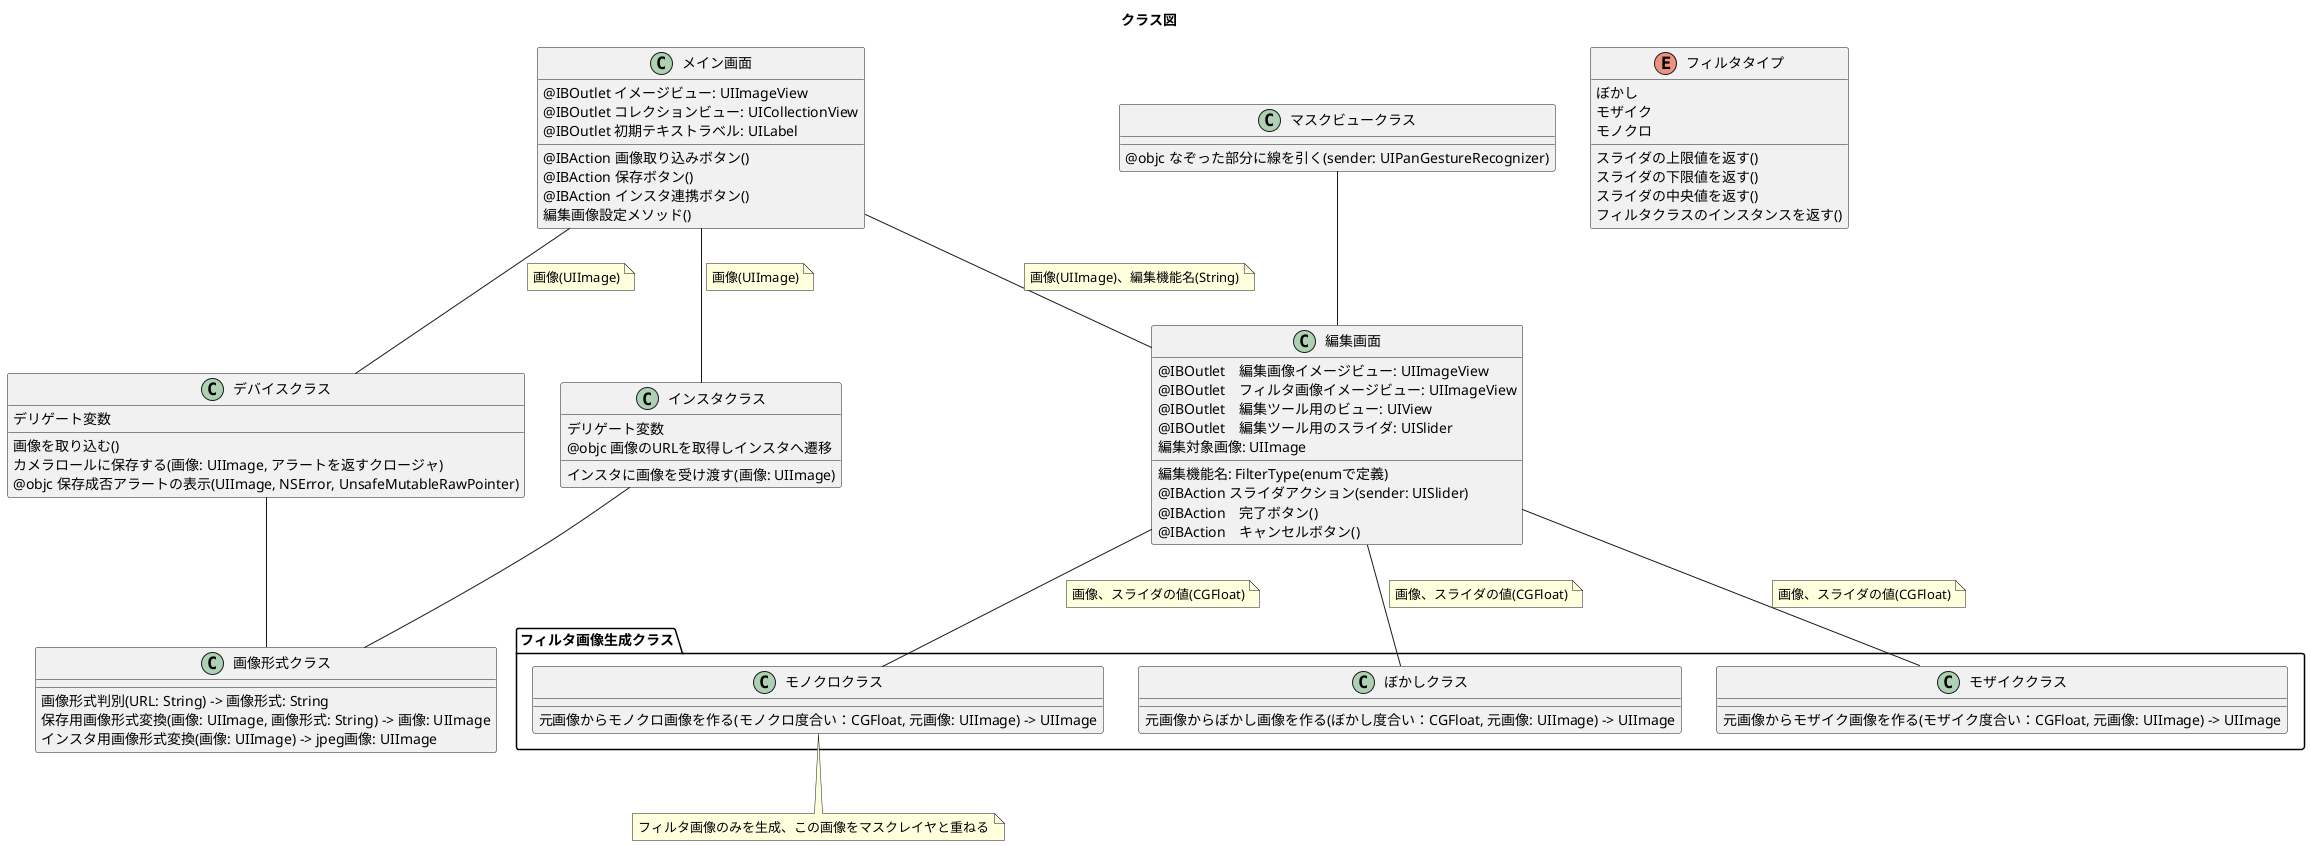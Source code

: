@startuml
title "クラス図"

class  メイン画面{
  @IBOutlet イメージビュー: UIImageView
  @IBOutlet コレクションビュー: UICollectionView
  @IBOutlet 初期テキストラベル: UILabel
  @IBAction 画像取り込みボタン()
  @IBAction 保存ボタン()
  @IBAction インスタ連携ボタン()
  編集画像設定メソッド()
}

class  編集画面{
  @IBOutlet　編集画像イメージビュー: UIImageView
  @IBOutlet　フィルタ画像イメージビュー: UIImageView
  @IBOutlet　編集ツール用のビュー: UIView
  @IBOutlet　編集ツール用のスライダ: UISlider
  編集対象画像: UIImage
  編集機能名: FilterType(enumで定義)
  @IBAction スライダアクション(sender: UISlider)
  @IBAction　完了ボタン()
  @IBAction　キャンセルボタン()
}

class マスクビュークラス{
  @objc なぞった部分に線を引く(sender: UIPanGestureRecognizer)
}

class デバイスクラス{
  デリゲート変数
  画像を取り込む()
  カメラロールに保存する(画像: UIImage, アラートを返すクロージャ)
  @objc 保存成否アラートの表示(UIImage, NSError, UnsafeMutableRawPointer)
}

class インスタクラス{
  デリゲート変数
  インスタに画像を受け渡す(画像: UIImage)
  @objc 画像のURLを取得しインスタへ遷移
}

class 画像形式クラス{
  画像形式判別(URL: String) -> 画像形式: String
  保存用画像形式変換(画像: UIImage, 画像形式: String) -> 画像: UIImage
  インスタ用画像形式変換(画像: UIImage) -> jpeg画像: UIImage
}

enum フィルタタイプ {
  ぼかし
  モザイク
  モノクロ
  スライダの上限値を返す()
  スライダの下限値を返す()
  スライダの中央値を返す()
  フィルタクラスのインスタンスを返す()
}

package フィルタ画像生成クラス {
class ぼかしクラス{
  元画像からぼかし画像を作る(ぼかし度合い：CGFloat, 元画像: UIImage) -> UIImage
}

class モザイククラス{
  元画像からモザイク画像を作る(モザイク度合い：CGFloat, 元画像: UIImage) -> UIImage
}

class モノクロクラス{
  元画像からモノクロ画像を作る(モノクロ度合い：CGFloat, 元画像: UIImage) -> UIImage
}
}
note bottom
  フィルタ画像のみを生成、この画像をマスクレイヤと重ねる
end note

メイン画面--編集画面
note left on link
  画像(UIImage)、編集機能名(String)
end note

メイン画面--デバイスクラス
note left on link
  画像(UIImage)
end note

メイン画面--インスタクラス
note left on link
  画像(UIImage)
end note

デバイスクラス--画像形式クラス
インスタクラス--画像形式クラス

マスクビュークラス--編集画面

編集画面--ぼかしクラス
note left on link
  画像、スライダの値(CGFloat)
end note

編集画面--モザイククラス
note left on link
  画像、スライダの値(CGFloat)
end note

編集画面--モノクロクラス
note left on link
  画像、スライダの値(CGFloat)
end note

@enduml
